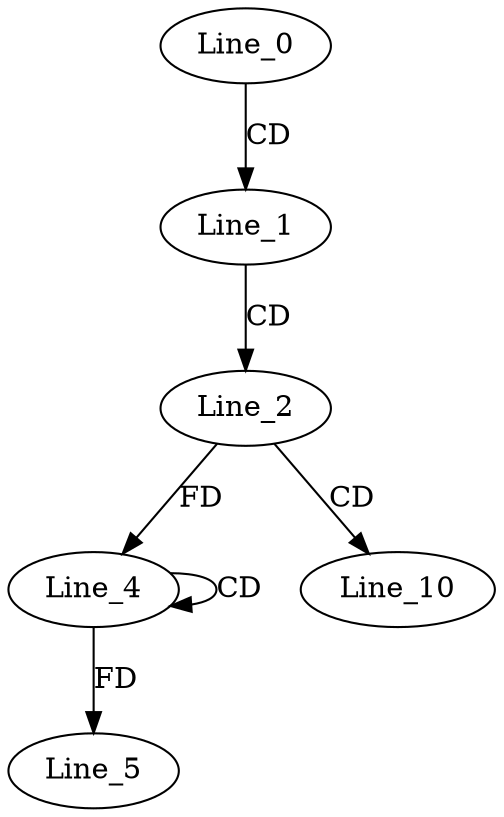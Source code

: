 digraph G {
  Line_0;
  Line_1;
  Line_2;
  Line_4;
  Line_4;
  Line_5;
  Line_10;
  Line_0 -> Line_1 [ label="CD" ];
  Line_1 -> Line_2 [ label="CD" ];
  Line_4 -> Line_4 [ label="CD" ];
  Line_2 -> Line_4 [ label="FD" ];
  Line_4 -> Line_5 [ label="FD" ];
  Line_2 -> Line_10 [ label="CD" ];
}
